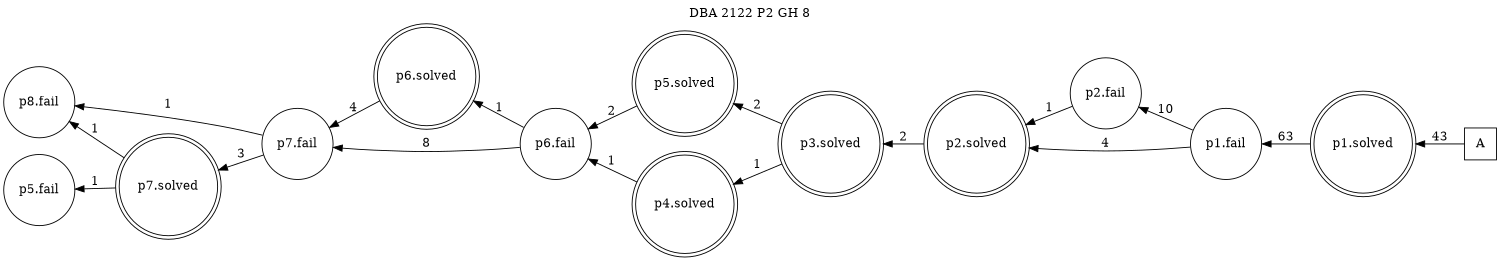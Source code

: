 digraph DBA_2122_P2_GH_8 {
labelloc="tl"
label= " DBA 2122 P2 GH 8 "
rankdir="RL";
graph [ size=" 10 , 10 !"]

"A" [shape="square" label="A"]
"p1.solved" [shape="doublecircle" label="p1.solved"]
"p1.fail" [shape="circle" label="p1.fail"]
"p2.fail" [shape="circle" label="p2.fail"]
"p2.solved" [shape="doublecircle" label="p2.solved"]
"p3.solved" [shape="doublecircle" label="p3.solved"]
"p5.solved" [shape="doublecircle" label="p5.solved"]
"p6.fail" [shape="circle" label="p6.fail"]
"p6.solved" [shape="doublecircle" label="p6.solved"]
"p7.fail" [shape="circle" label="p7.fail"]
"p8.fail" [shape="circle" label="p8.fail"]
"p7.solved" [shape="doublecircle" label="p7.solved"]
"p5.fail" [shape="circle" label="p5.fail"]
"p4.solved" [shape="doublecircle" label="p4.solved"]
"A" -> "p1.solved" [ label=43]
"p1.solved" -> "p1.fail" [ label=63]
"p1.fail" -> "p2.fail" [ label=10]
"p1.fail" -> "p2.solved" [ label=4]
"p2.fail" -> "p2.solved" [ label=1]
"p2.solved" -> "p3.solved" [ label=2]
"p3.solved" -> "p5.solved" [ label=2]
"p3.solved" -> "p4.solved" [ label=1]
"p5.solved" -> "p6.fail" [ label=2]
"p6.fail" -> "p6.solved" [ label=1]
"p6.fail" -> "p7.fail" [ label=8]
"p6.solved" -> "p7.fail" [ label=4]
"p7.fail" -> "p8.fail" [ label=1]
"p7.fail" -> "p7.solved" [ label=3]
"p7.solved" -> "p8.fail" [ label=1]
"p7.solved" -> "p5.fail" [ label=1]
"p4.solved" -> "p6.fail" [ label=1]
}
